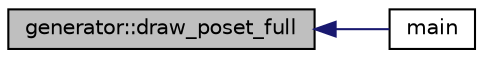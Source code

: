 digraph "generator::draw_poset_full"
{
  edge [fontname="Helvetica",fontsize="10",labelfontname="Helvetica",labelfontsize="10"];
  node [fontname="Helvetica",fontsize="10",shape=record];
  rankdir="LR";
  Node5764 [label="generator::draw_poset_full",height=0.2,width=0.4,color="black", fillcolor="grey75", style="filled", fontcolor="black"];
  Node5764 -> Node5765 [dir="back",color="midnightblue",fontsize="10",style="solid",fontname="Helvetica"];
  Node5765 [label="main",height=0.2,width=0.4,color="black", fillcolor="white", style="filled",URL="$de/d2d/graph_2graph_8_c.html#a217dbf8b442f20279ea00b898af96f52"];
}
